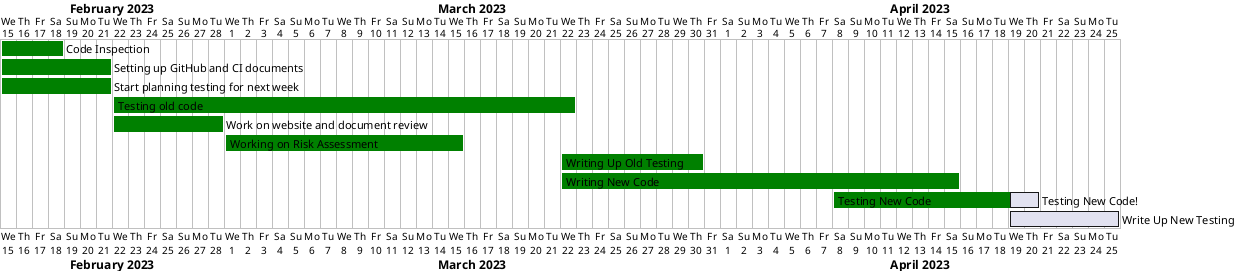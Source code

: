 @startgantt

Project starts 2023-2-15

[Code Inspection] starts 2023-2-15 and lasts 4 days and is colored in green
[Setting up GitHub and CI documents] starts 2023-2-15 and lasts 7 days and is colored in green
[Start planning testing for next week] starts 2023-2-15 and lasts 7 days and is colored in green

[Testing old code] starts 2023-2-22 and ends 2023-3-22 and is colored in green
[Work on website and document review] starts 2023-2-22 and lasts 7 days and is colored in green

[Working on Risk Assessment] starts 2023-2-29 and ends 2023-3-15 and is colored in green

[Writing Up Old Testing] starts 2023-3-22 and ends 2023-3-30 and is colored in green

[Writing New Code] starts 2023-3-22  and ends 2023-4-15 and is colored in green

[Testing New Code] starts 2023-4-8 and ends 2023-4-19 and is colored in green

[Testing New Code!] starts 2023-4-19 and ends 2023-4-20 and displays on same row as [Testing New Code]

[Write Up New Testing] starts 2023-4-19 and ends 2023-4-25


@endgantt